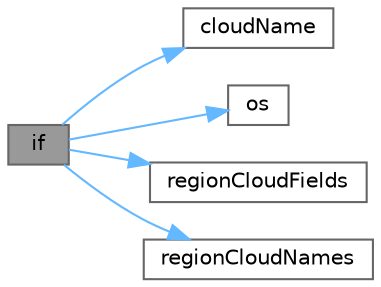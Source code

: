 digraph "if"
{
 // LATEX_PDF_SIZE
  bgcolor="transparent";
  edge [fontname=Helvetica,fontsize=10,labelfontname=Helvetica,labelfontsize=10];
  node [fontname=Helvetica,fontsize=10,shape=box,height=0.2,width=0.4];
  rankdir="LR";
  Node1 [id="Node000001",label="if",height=0.2,width=0.4,color="gray40", fillcolor="grey60", style="filled", fontcolor="black",tooltip=" "];
  Node1 -> Node2 [id="edge1_Node000001_Node000002",color="steelblue1",style="solid",tooltip=" "];
  Node2 [id="Node000002",label="cloudName",height=0.2,width=0.4,color="grey40", fillcolor="white", style="filled",URL="$applications_2utilities_2postProcessing_2lagrangian_2particleTracks_2createControls_8H.html#aebd510f3d5315f7c0874f53eb5080312",tooltip=" "];
  Node1 -> Node3 [id="edge2_Node000001_Node000003",color="steelblue1",style="solid",tooltip=" "];
  Node3 [id="Node000003",label="os",height=0.2,width=0.4,color="grey40", fillcolor="white", style="filled",URL="$faMeshWriteEdgesOBJ_8H.html#abea05d50bd7259b44f2002c0382ba13e",tooltip=" "];
  Node1 -> Node4 [id="edge3_Node000001_Node000004",color="steelblue1",style="solid",tooltip=" "];
  Node4 [id="Node000004",label="regionCloudFields",height=0.2,width=0.4,color="grey40", fillcolor="white", style="filled",URL="$findCloudFields_8H.html#ac8e786972215666f5ea5b85cd1e0fa74",tooltip=" "];
  Node1 -> Node5 [id="edge4_Node000001_Node000005",color="steelblue1",style="solid",tooltip=" "];
  Node5 [id="Node000005",label="regionCloudNames",height=0.2,width=0.4,color="grey40", fillcolor="white", style="filled",URL="$findCloudFields_8H.html#a8f7a09712f752fd84ca8b14a3daa8cb7",tooltip=" "];
}
